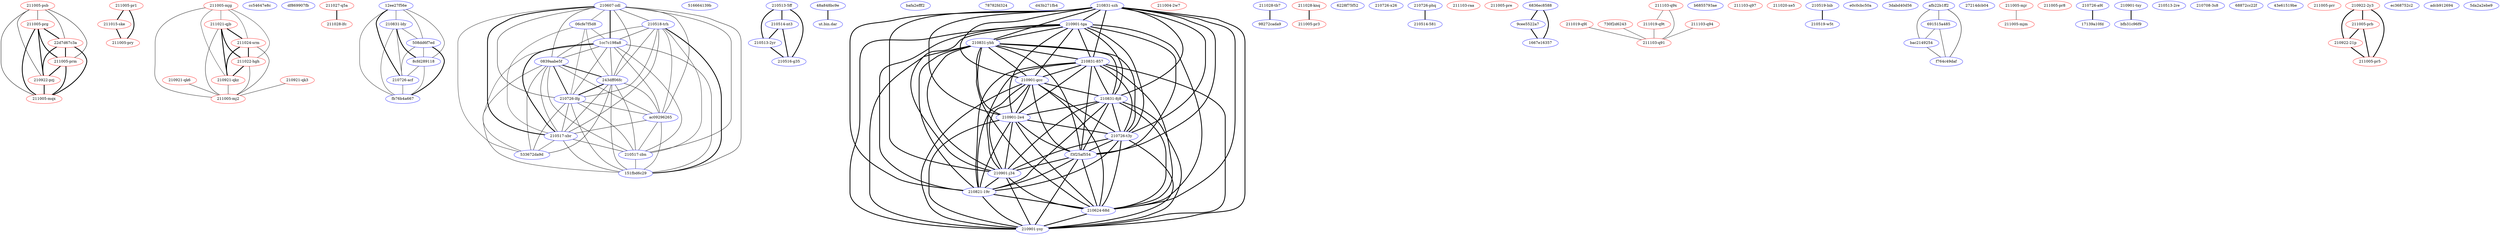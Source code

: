 strict graph  {
"../samples/211005-psbcmaaahj.blackmatter" [color=red, label="211005-psb"];
"../samples/211005-pr17naaagq.blackmatter" [color=red, label="211005-pr1"];
"../samples/211005-mjgf6shfa8.blackmatter" [color=red, label="211005-mjg"];
"../samples/cc54647e8c3fe7b701d78a6fa072c52641ac11d395a6d2ffaf05f38f53112556.darkside" [color=blue, label=cc54647e8c];
"../samples/df869907fb32560472915b86b12e07b89cfa58bcd63c47fec54c5032626c5c63.darkside" [color=blue, label=df869907fb];
"../samples/211005-prg4sahgb3.blackmatter" [color=red, label="211005-prg"];
"../samples/211027-q5a33aehd3.blackmatter" [color=red, label="211027-q5a"];
"../samples/12ee27f56ec8a2a3eb2fe69179be3f7a7193ce2b92963ad33356ed299f7ed975.darkside" [color=blue, label="12ee27f56e"];
"../samples/210607-zdl9wvek9a.darkside" [color=blue, label="210607-zdl"];
"../samples/516664139b0ddd044397a56482d7308d87c213c320a3151ccb9738e8f932654b.darkside" [color=blue, label="516664139b"];
"../samples/210513-5ff8nw8ss6.darkside" [color=blue, label="210513-5ff"];
"../samples/210921-qk6z1ahfc3.blackmatter" [color=red, label="210921-qk6"];
"../samples/48a848bc9e0f126b41e5ca196707412c7c40087404c0c8ed70e5cee4a418203a.darkside" [color=blue, label="48a848bc9e"];
"../samples/ut.bin.darkside" [color=blue, label="ut.bin.dar"];
"../samples/bafa2efff234303166d663f967037dae43701e7d63d914efc8c894b3e5be9408.darkside" [color=blue, label=bafa2efff2];
"../samples/78782fd324bc98a57274bd3fff8f756217c011484ebf6b614060115a699ee134.darkside" [color=blue, label="78782fd324"];
"../samples/06cfe7f5d88e82f7adda6d8333ca8b302debb22904c68a942188be5730e9b3c8.darkside" [color=blue, label="06cfe7f5d8"];
"../samples/210518-trhasvtxns.darkside" [color=blue, label="210518-trh"];
"../samples/d43b271fb4931263f8fa54b297e3cf60762a0fe5c50ed76999f276dcc3c283be.darkside" [color=blue, label=d43b271fb4];
"../samples/210831-szhcc5dtpa.darkside" [color=blue, label="210831-szh"];
"../samples/211004-2w7lfshah9.blackmatter" [color=red, label="211004-2w7"];
"../samples/22d7d67c3af10b1a37f277ebabe2d1eb4fd25afbd6437d4377400e148bcc08d6.blackmatter" [color=red, label="22d7d67c3a"];
"../samples/211028-tb73gsbhb3.darkside" [color=blue, label="211028-tb7"];
"../samples/211028-knq53afhbm.blackmatter" [color=red, label="211028-knq"];
"../samples/6228f75f52fd69488419c0e0eb3617b5b894a566a93e52b99a9addced7364cff.darkside" [color=blue, label="6228f75f52"];
"../samples/210726-x2671ct1b6.darkside" [color=blue, label="210726-x26"];
"../samples/211005-pr319aaagr.blackmatter" [color=red, label="211005-pr3"];
"../samples/1cc7c198a8a2c935fd6f07970479e544f5b35a8eb3173de0305ebdf76a0988cb.darkside" [color=blue, label="1cc7c198a8"];
"../samples/210726-phqecfmpxj.darkside" [color=blue, label="210726-phq"];
"../samples/211103-raaz9abbbk.blackmatter" [color=red, label="211103-raa"];
"../samples/210831-ldycz9hdzj.darkside" [color=blue, label="210831-ldy"];
"../samples/211005-prennahgb2.blackmatter" [color=red, label="211005-pre"];
"../samples/98272cada9caf84c31d70fdc3705e95ef73cb4a5c507e2cf3caee1893a7a6f63.exe.darkside" [color=blue, label="98272cada9"];
"../samples/6836ec8588b8049bcd57cd920b7a75f1e206e5e8bb316927784afadb634ea4d8.darkside" [color=blue, label="6836ec8588"];
"../samples/210901-tgacaq7ycn.darkside" [color=blue, label="210901-tga"];
"../samples/211019-q9lelagggj.blackmatter" [color=red, label="211019-q9l"];
"../samples/211021-qjbsgaada3.blackmatter" [color=red, label="211021-qjb"];
"../samples/211024-srmaaafdck.blackmatter" [color=red, label="211024-srm"];
"../samples/508dd6f7ed6c143cf5e1ed6a4051dd8ee7b5bf4b7f55e0704d21ba785f2d5add.darkside" [color=blue, label="508dd6f7ed"];
"../samples/730f2d6243055c786d737bae0665267b962c64f57132e9ab401d6e7625c3d0a4.blackmatter" [color=red, label="730f2d6243"];
"../samples/210831-ybhb8axvxx.darkside" [color=blue, label="210831-ybh"];
"../samples/9cee5522a7ca2bfca7cd3d9daba23e9a30deb6205f56c12045839075f7627297.darkside" [color=blue, label="9cee5522a7"];
"../samples/b6855793aebdd821a7f368585335cb132a043d30cb1f8dccceb5d2127ed4b9a4.darkside" [color=blue, label=b6855793ae];
"../samples/210831-857nezzqzn.darkside" [color=blue, label="210831-857"];
"../samples/211103-q97mtsbbbj.blackmatter" [color=red, label="211103-q97"];
"../samples/211020-xe5y3shec4.blackmatter" [color=red, label="211020-xe5"];
"../samples/210519-lnb6h4zqj2.darkside" [color=blue, label="210519-lnb"];
"../samples/e0c0cbc50a9ed4d01a176497c8dba913cbbba515ea701a67ef00dcb7c8a84368.darkside" [color=blue, label=e0c0cbc50a];
"../samples/210901-gccbmqaw72.darkside" [color=blue, label="210901-gcc"];
"../samples/211015-skexmabgfn.blackmatter" [color=red, label="211015-ske"];
"../samples/211005-prmdhaaagl.blackmatter" [color=red, label="211005-prm"];
"../samples/210831-8j8524n47j.darkside" [color=blue, label="210831-8j8"];
"../samples/3dabd40d564cf8a8163432abc38768b0a7d45f0fc1970d802dc33b9109feb6a6.darkside" [color=blue, label="3dabd40d56"];
"../samples/211022-hgh5rsbbh2.blackmatter" [color=red, label="211022-hgh"];
"../samples/0839aabe5fd63b16844a27b3c586c02a044d119010a1a40ee4035501c34eae0d.darkside" [color=blue, label="0839aabe5f"];
"../samples/afb22b1ff281c085b60052831ead0a0ed300fac0160f87851dacc67d4e158178.darkside" [color=blue, label=afb22b1ff2];
"../samples/210901-2e4bpfje66.darkside" [color=blue, label="210901-2e4"];
"../samples/8cfd28911878af048fb96b6cc0b9da770542576d5c2b20b193c3cfc4bde4d3bc.darkside" [color=blue, label="8cfd289118"];
"../samples/27214dcb04310040c38f8d6a65fe03c14b18d4171390da271855fdd02e06768f.darkside" [color=blue, label="27214dcb04"];
"../samples/210726-acfa79lw22.darkside" [color=blue, label="210726-acf"];
"../samples/211005-mjr8nshfa9.blackmatter" [color=red, label="211005-mjr"];
"../samples/1667e1635736f2b2ba9727457f995a67201ddcd818496c9296713ffa18e17a43.darkside" [color=blue, label="1667e16357"];
"../samples/210514-nt3wc21gfe.darkside" [color=blue, label="210514-nt3"];
"../samples/211005-pr879shgb7.blackmatter" [color=red, label="211005-pr8"];
"../samples/691515a485b0b3989fb71c6807e640eeec1a0e30d90500db6414035d942f70a5.darkside" [color=blue, label="691515a485"];
"../samples/210922-pzj84sfbgn.blackmatter" [color=red, label="210922-pzj"];
"../samples/210726-a9lhlvty7a.darkside" [color=blue, label="210726-a9l"];
"../samples/210901-txyngqh4rj.darkside" [color=blue, label="210901-txy"];
"../samples/210519-w5tel19nwx.darkside" [color=blue, label="210519-w5t"];
"../samples/243dff06fc80a049f4fb37292f8b8def0fce29768f345c88ee10699e22b0ae60.darkside" [color=blue, label="243dff06fc"];
"../samples/211103-q9xgvsbbaq.blackmatter" [color=red, label="211103-q9x"];
"../samples/210513-2rec2y3gyx.darkside" [color=blue, label="210513-2re"];
"../samples/210921-qkzwpahfb9.blackmatter" [color=red, label="210921-qkz"];
"../samples/210708-3s8f8amfk6.darkside" [color=blue, label="210708-3s8"];
"../samples/211005-pryrjaaagp.blackmatter" [color=red, label="211005-pry"];
"../samples/211019-q9te7sfhf7.blackmatter" [color=red, label="211019-q9t"];
"../samples/210726-lfgsvherz6.darkside" [color=blue, label="210726-lfg"];
"../samples/68872cc22fbdf0c2f69c32ac878ba9a7b7cf61fe5dd0e3da200131b8b23438e7.darkside" [color=blue, label="68872cc22f"];
"../samples/43e61519be440115eeaa3738a0e4aa4bb3c8ac5f9bdfce1a896db17a374eb8aa.darkside" [color=blue, label="43e61519be"];
"../samples/211005-prrcfsaagm.blackmatter" [color=red, label="211005-prr"];
"../samples/211005-mqxfzahfb4.blackmatter" [color=red, label="211005-mqx"];
"../samples/210726-t3yl859qw2.darkside" [color=blue, label="210726-t3y"];
"../samples/211028-lfcs5sbhh8.blackmatter" [color=red, label="211028-lfc"];
"../samples/211103-q94k6sbbar.blackmatter" [color=red, label="211103-q94"];
"../samples/f3f25af554bedfa4ee2824bb858280282bd87828d446048619dc49fe061741b4.exe.darkside" [color=blue, label=f3f25af554];
"../samples/210922-2y312seab9.blackmatter" [color=red, label="210922-2y3"];
"../samples/17139a10fd226d01738fe9323918614aa913b2a50e1a516e95cced93fa151c61.darkside" [color=blue, label="17139a10fd"];
"../samples/210901-j34bqp2txn.darkside" [color=blue, label="210901-j34"];
"../samples/210514-581cwydgja.darkside" [color=blue, label="210514-581"];
"../samples/ac092962654b46a670b030026d07f5b8161cecd2abd6eece52b7892965aa521b.darkside" [color=blue, label=ac09296265];
"../samples/210821-19r51mjyls.darkside" [color=blue, label="210821-19r"];
"../samples/ec368752c2cf3b23efbfa5705f9e582fc9d6766435a7b8eea8ef045082c6fbce.darkside" [color=blue, label=ec368752c2];
"../samples/211005-mjm9qahhep.blackmatter" [color=red, label="211005-mjm"];
"../samples/210513-2yrqalnwp2.darkside" [color=blue, label="210513-2yr"];
"../samples/210921-qk3ycahfc2.blackmatter" [color=red, label="210921-qk3"];
"../samples/210516-g35l2djmge.darkside" [color=blue, label="210516-g35"];
"../samples/210517-xbr7dr2k8a.darkside" [color=blue, label="210517-xbr"];
"../samples/adcb912694b1abcdf9c467b5d47abe7590b590777b88045d10992d34a27aa06e.darkside" [color=blue, label=adcb912694];
"../samples/211005-prbxrsaagk.blackmatter" [color=red, label="211005-prb"];
"../samples/bac2149254f5ce314bab830f574e16c9d67e81985329619841431034c31646e0.darkside" [color=blue, label=bac2149254];
"../samples/210922-21p7zaeac8.blackmatter" [color=red, label="210922-21p"];
"../samples/211005-mj2gcahheq.blackmatter" [color=red, label="211005-mj2"];
"../samples/5da2a2ebe9959e6ac21683a8950055309eb34544962c02ed564e0deaf83c9477.exe.darkside" [color=blue, label="5da2a2ebe9"];
"../samples/210517-zbnx1z48ba.darkside" [color=blue, label="210517-zbn"];
"../samples/151fbd6c299e734f7853497bd083abfa29f8c186a9db31dbe330ace2d35660d5.darkside" [color=blue, label="151fbd6c29"];
"../samples/533672da9d276012ebab3ce9f4cd09a7f537f65c6e4b63d43f0c1697e2f5e48d.darkside" [color=blue, label="533672da9d"];
"../samples/f764c49daffdacafa94aaece1d5094e0fac794639758e673440329b02c0fda39.darkside" [color=blue, label=f764c49daf];
"../samples/210624-68dhb7nqwx.darkside" [color=blue, label="210624-68d"];
"../samples/211103-q91vaadhg7.blackmatter" [color=red, label="211103-q91"];
"../samples/bfb31c96f9e6285f5bb60433f2e45898b8a7183a2591157dc1d766be16c29893.darkside" [color=blue, label=bfb31c96f9];
"../samples/211005-pr56lshgb6.blackmatter" [color=red, label="211005-pr5"];
"../samples/fb76b4a667c6d790c39fcc93a3aac8cd2a224f0eb9ece4ecfd7825f606c2a8b6.darkside" [color=blue, label=fb76b4a667];
"../samples/210901-ysyyzl51h2.darkside" [color=blue, label="210901-ysy"];
"../samples/211005-psbcmaaahj.blackmatter" -- "../samples/211005-prg4sahgb3.blackmatter"  [penwidth="1.3089430894308942"];
"../samples/211005-psbcmaaahj.blackmatter" -- "../samples/22d7d67c3af10b1a37f277ebabe2d1eb4fd25afbd6437d4377400e148bcc08d6.blackmatter"  [penwidth="1.3224755700325732"];
"../samples/211005-psbcmaaahj.blackmatter" -- "../samples/211005-prmdhaaagl.blackmatter"  [penwidth="1.3224755700325732"];
"../samples/211005-psbcmaaahj.blackmatter" -- "../samples/210922-pzj84sfbgn.blackmatter"  [penwidth="1.3224755700325732"];
"../samples/211005-psbcmaaahj.blackmatter" -- "../samples/211005-mqxfzahfb4.blackmatter"  [penwidth="1.3224755700325732"];
"../samples/211005-pr17naaagq.blackmatter" -- "../samples/211015-skexmabgfn.blackmatter"  [penwidth="2.9999999999999996"];
"../samples/211005-pr17naaagq.blackmatter" -- "../samples/211005-pryrjaaagp.blackmatter"  [penwidth="2.9999999999999996"];
"../samples/211005-mjgf6shfa8.blackmatter" -- "../samples/211021-qjbsgaada3.blackmatter"  [penwidth="1.0025608194622273"];
"../samples/211005-mjgf6shfa8.blackmatter" -- "../samples/211024-srmaaafdck.blackmatter"  [penwidth="1.0025608194622273"];
"../samples/211005-mjgf6shfa8.blackmatter" -- "../samples/211022-hgh5rsbbh2.blackmatter"  [penwidth="1.0025608194622273"];
"../samples/211005-mjgf6shfa8.blackmatter" -- "../samples/210921-qkzwpahfb9.blackmatter"  [penwidth="1.0025608194622273"];
"../samples/211005-mjgf6shfa8.blackmatter" -- "../samples/211005-mj2gcahheq.blackmatter"  [penwidth="1.148631029986962"];
"../samples/211005-prg4sahgb3.blackmatter" -- "../samples/22d7d67c3af10b1a37f277ebabe2d1eb4fd25afbd6437d4377400e148bcc08d6.blackmatter"  [penwidth="2.9837133550488595"];
"../samples/211005-prg4sahgb3.blackmatter" -- "../samples/211005-prmdhaaagl.blackmatter"  [penwidth="2.9837133550488595"];
"../samples/211005-prg4sahgb3.blackmatter" -- "../samples/210922-pzj84sfbgn.blackmatter"  [penwidth="2.9837133550488595"];
"../samples/211005-prg4sahgb3.blackmatter" -- "../samples/211005-mqxfzahfb4.blackmatter"  [penwidth="2.9837133550488595"];
"../samples/211027-q5a33aehd3.blackmatter" -- "../samples/211028-lfcs5sbhh8.blackmatter"  [penwidth="2.9999999999999996"];
"../samples/12ee27f56ec8a2a3eb2fe69179be3f7a7193ce2b92963ad33356ed299f7ed975.darkside" -- "../samples/210831-ldycz9hdzj.darkside"  [penwidth="1.1058495821727012"];
"../samples/12ee27f56ec8a2a3eb2fe69179be3f7a7193ce2b92963ad33356ed299f7ed975.darkside" -- "../samples/508dd6f7ed6c143cf5e1ed6a4051dd8ee7b5bf4b7f55e0704d21ba785f2d5add.darkside"  [penwidth="1.1058495821727012"];
"../samples/12ee27f56ec8a2a3eb2fe69179be3f7a7193ce2b92963ad33356ed299f7ed975.darkside" -- "../samples/8cfd28911878af048fb96b6cc0b9da770542576d5c2b20b193c3cfc4bde4d3bc.darkside"  [penwidth="1.1058495821727012"];
"../samples/12ee27f56ec8a2a3eb2fe69179be3f7a7193ce2b92963ad33356ed299f7ed975.darkside" -- "../samples/210726-acfa79lw22.darkside"  [penwidth="2.9999999999999996"];
"../samples/12ee27f56ec8a2a3eb2fe69179be3f7a7193ce2b92963ad33356ed299f7ed975.darkside" -- "../samples/fb76b4a667c6d790c39fcc93a3aac8cd2a224f0eb9ece4ecfd7825f606c2a8b6.darkside"  [penwidth="1.1058495821727012"];
"../samples/210607-zdl9wvek9a.darkside" -- "../samples/06cfe7f5d88e82f7adda6d8333ca8b302debb22904c68a942188be5730e9b3c8.darkside"  [penwidth="1.0165289256198342"];
"../samples/210607-zdl9wvek9a.darkside" -- "../samples/210518-trhasvtxns.darkside"  [penwidth="1.248587570621468"];
"../samples/210607-zdl9wvek9a.darkside" -- "../samples/1cc7c198a8a2c935fd6f07970479e544f5b35a8eb3173de0305ebdf76a0988cb.darkside"  [penwidth="2.9999999999999996"];
"../samples/210607-zdl9wvek9a.darkside" -- "../samples/0839aabe5fd63b16844a27b3c586c02a044d119010a1a40ee4035501c34eae0d.darkside"  [penwidth="1.2436260623229458"];
"../samples/210607-zdl9wvek9a.darkside" -- "../samples/243dff06fc80a049f4fb37292f8b8def0fce29768f345c88ee10699e22b0ae60.darkside"  [penwidth="1.2905982905982907"];
"../samples/210607-zdl9wvek9a.darkside" -- "../samples/210726-lfgsvherz6.darkside"  [penwidth="1.2905982905982907"];
"../samples/210607-zdl9wvek9a.darkside" -- "../samples/ac092962654b46a670b030026d07f5b8161cecd2abd6eece52b7892965aa521b.darkside"  [penwidth="1.2203389830508473"];
"../samples/210607-zdl9wvek9a.darkside" -- "../samples/210517-xbr7dr2k8a.darkside"  [penwidth="2.9999999999999996"];
"../samples/210607-zdl9wvek9a.darkside" -- "../samples/210517-zbnx1z48ba.darkside"  [penwidth="1.197183098591549"];
"../samples/210607-zdl9wvek9a.darkside" -- "../samples/151fbd6c299e734f7853497bd083abfa29f8c186a9db31dbe330ace2d35660d5.darkside"  [penwidth="1.248587570621468"];
"../samples/210607-zdl9wvek9a.darkside" -- "../samples/533672da9d276012ebab3ce9f4cd09a7f537f65c6e4b63d43f0c1697e2f5e48d.darkside"  [penwidth="1.0609418282548468"];
"../samples/210513-5ff8nw8ss6.darkside" -- "../samples/210514-nt3wc21gfe.darkside"  [penwidth="2.9999999999999996"];
"../samples/210513-5ff8nw8ss6.darkside" -- "../samples/210513-2yrqalnwp2.darkside"  [penwidth="2.9999999999999996"];
"../samples/210513-5ff8nw8ss6.darkside" -- "../samples/210516-g35l2djmge.darkside"  [penwidth="2.9999999999999996"];
"../samples/210921-qk6z1ahfc3.blackmatter" -- "../samples/211005-mj2gcahheq.blackmatter"  [penwidth="1.12743823146944"];
"../samples/48a848bc9e0f126b41e5ca196707412c7c40087404c0c8ed70e5cee4a418203a.darkside" -- "../samples/ut.bin.darkside"  [penwidth="2.9999999999999996"];
"../samples/06cfe7f5d88e82f7adda6d8333ca8b302debb22904c68a942188be5730e9b3c8.darkside" -- "../samples/1cc7c198a8a2c935fd6f07970479e544f5b35a8eb3173de0305ebdf76a0988cb.darkside"  [penwidth="1.0165289256198342"];
"../samples/06cfe7f5d88e82f7adda6d8333ca8b302debb22904c68a942188be5730e9b3c8.darkside" -- "../samples/243dff06fc80a049f4fb37292f8b8def0fce29768f345c88ee10699e22b0ae60.darkside"  [penwidth="1.0165289256198342"];
"../samples/06cfe7f5d88e82f7adda6d8333ca8b302debb22904c68a942188be5730e9b3c8.darkside" -- "../samples/210726-lfgsvherz6.darkside"  [penwidth="1.0165289256198342"];
"../samples/06cfe7f5d88e82f7adda6d8333ca8b302debb22904c68a942188be5730e9b3c8.darkside" -- "../samples/210517-xbr7dr2k8a.darkside"  [penwidth="1.0165289256198342"];
"../samples/210518-trhasvtxns.darkside" -- "../samples/1cc7c198a8a2c935fd6f07970479e544f5b35a8eb3173de0305ebdf76a0988cb.darkside"  [penwidth="1.248587570621468"];
"../samples/210518-trhasvtxns.darkside" -- "../samples/0839aabe5fd63b16844a27b3c586c02a044d119010a1a40ee4035501c34eae0d.darkside"  [penwidth="1.1512605042016801"];
"../samples/210518-trhasvtxns.darkside" -- "../samples/243dff06fc80a049f4fb37292f8b8def0fce29768f345c88ee10699e22b0ae60.darkside"  [penwidth="1.197183098591549"];
"../samples/210518-trhasvtxns.darkside" -- "../samples/210726-lfgsvherz6.darkside"  [penwidth="1.197183098591549"];
"../samples/210518-trhasvtxns.darkside" -- "../samples/ac092962654b46a670b030026d07f5b8161cecd2abd6eece52b7892965aa521b.darkside"  [penwidth="1.1284916201117314"];
"../samples/210518-trhasvtxns.darkside" -- "../samples/210517-xbr7dr2k8a.darkside"  [penwidth="1.248587570621468"];
"../samples/210518-trhasvtxns.darkside" -- "../samples/210517-zbnx1z48ba.darkside"  [penwidth="1.1058495821727012"];
"../samples/210518-trhasvtxns.darkside" -- "../samples/151fbd6c299e734f7853497bd083abfa29f8c186a9db31dbe330ace2d35660d5.darkside"  [penwidth="2.9999999999999996"];
"../samples/210831-szhcc5dtpa.darkside" -- "../samples/210901-tgacaq7ycn.darkside"  [penwidth="2.9999999999999996"];
"../samples/210831-szhcc5dtpa.darkside" -- "../samples/210831-ybhb8axvxx.darkside"  [penwidth="2.9999999999999996"];
"../samples/210831-szhcc5dtpa.darkside" -- "../samples/210831-857nezzqzn.darkside"  [penwidth="2.9999999999999996"];
"../samples/210831-szhcc5dtpa.darkside" -- "../samples/210901-gccbmqaw72.darkside"  [penwidth="2.9999999999999996"];
"../samples/210831-szhcc5dtpa.darkside" -- "../samples/210831-8j8524n47j.darkside"  [penwidth="2.9999999999999996"];
"../samples/210831-szhcc5dtpa.darkside" -- "../samples/210901-2e4bpfje66.darkside"  [penwidth="2.9999999999999996"];
"../samples/210831-szhcc5dtpa.darkside" -- "../samples/210726-t3yl859qw2.darkside"  [penwidth="2.9999999999999996"];
"../samples/210831-szhcc5dtpa.darkside" -- "../samples/f3f25af554bedfa4ee2824bb858280282bd87828d446048619dc49fe061741b4.exe.darkside"  [penwidth="2.9999999999999996"];
"../samples/210831-szhcc5dtpa.darkside" -- "../samples/210901-j34bqp2txn.darkside"  [penwidth="2.9999999999999996"];
"../samples/210831-szhcc5dtpa.darkside" -- "../samples/210821-19r51mjyls.darkside"  [penwidth="2.9999999999999996"];
"../samples/210831-szhcc5dtpa.darkside" -- "../samples/210624-68dhb7nqwx.darkside"  [penwidth="2.9999999999999996"];
"../samples/210831-szhcc5dtpa.darkside" -- "../samples/210901-ysyyzl51h2.darkside"  [penwidth="2.9999999999999996"];
"../samples/22d7d67c3af10b1a37f277ebabe2d1eb4fd25afbd6437d4377400e148bcc08d6.blackmatter" -- "../samples/211005-prmdhaaagl.blackmatter"  [penwidth="2.9999999999999996"];
"../samples/22d7d67c3af10b1a37f277ebabe2d1eb4fd25afbd6437d4377400e148bcc08d6.blackmatter" -- "../samples/210922-pzj84sfbgn.blackmatter"  [penwidth="2.9999999999999996"];
"../samples/22d7d67c3af10b1a37f277ebabe2d1eb4fd25afbd6437d4377400e148bcc08d6.blackmatter" -- "../samples/211005-mqxfzahfb4.blackmatter"  [penwidth="2.9999999999999996"];
"../samples/211028-tb73gsbhb3.darkside" -- "../samples/98272cada9caf84c31d70fdc3705e95ef73cb4a5c507e2cf3caee1893a7a6f63.exe.darkside"  [penwidth="2.9999999999999996"];
"../samples/211028-knq53afhbm.blackmatter" -- "../samples/211005-pr319aaagr.blackmatter"  [penwidth="2.9999999999999996"];
"../samples/1cc7c198a8a2c935fd6f07970479e544f5b35a8eb3173de0305ebdf76a0988cb.darkside" -- "../samples/0839aabe5fd63b16844a27b3c586c02a044d119010a1a40ee4035501c34eae0d.darkside"  [penwidth="1.2436260623229458"];
"../samples/1cc7c198a8a2c935fd6f07970479e544f5b35a8eb3173de0305ebdf76a0988cb.darkside" -- "../samples/243dff06fc80a049f4fb37292f8b8def0fce29768f345c88ee10699e22b0ae60.darkside"  [penwidth="1.2905982905982907"];
"../samples/1cc7c198a8a2c935fd6f07970479e544f5b35a8eb3173de0305ebdf76a0988cb.darkside" -- "../samples/210726-lfgsvherz6.darkside"  [penwidth="1.2905982905982907"];
"../samples/1cc7c198a8a2c935fd6f07970479e544f5b35a8eb3173de0305ebdf76a0988cb.darkside" -- "../samples/ac092962654b46a670b030026d07f5b8161cecd2abd6eece52b7892965aa521b.darkside"  [penwidth="1.2203389830508473"];
"../samples/1cc7c198a8a2c935fd6f07970479e544f5b35a8eb3173de0305ebdf76a0988cb.darkside" -- "../samples/210517-xbr7dr2k8a.darkside"  [penwidth="2.9999999999999996"];
"../samples/1cc7c198a8a2c935fd6f07970479e544f5b35a8eb3173de0305ebdf76a0988cb.darkside" -- "../samples/210517-zbnx1z48ba.darkside"  [penwidth="1.197183098591549"];
"../samples/1cc7c198a8a2c935fd6f07970479e544f5b35a8eb3173de0305ebdf76a0988cb.darkside" -- "../samples/151fbd6c299e734f7853497bd083abfa29f8c186a9db31dbe330ace2d35660d5.darkside"  [penwidth="1.248587570621468"];
"../samples/1cc7c198a8a2c935fd6f07970479e544f5b35a8eb3173de0305ebdf76a0988cb.darkside" -- "../samples/533672da9d276012ebab3ce9f4cd09a7f537f65c6e4b63d43f0c1697e2f5e48d.darkside"  [penwidth="1.0609418282548468"];
"../samples/210726-phqecfmpxj.darkside" -- "../samples/210514-581cwydgja.darkside"  [penwidth="2.9999999999999996"];
"../samples/210831-ldycz9hdzj.darkside" -- "../samples/508dd6f7ed6c143cf5e1ed6a4051dd8ee7b5bf4b7f55e0704d21ba785f2d5add.darkside"  [penwidth="1.0609418282548468"];
"../samples/210831-ldycz9hdzj.darkside" -- "../samples/8cfd28911878af048fb96b6cc0b9da770542576d5c2b20b193c3cfc4bde4d3bc.darkside"  [penwidth="2.9999999999999996"];
"../samples/210831-ldycz9hdzj.darkside" -- "../samples/210726-acfa79lw22.darkside"  [penwidth="1.1058495821727012"];
"../samples/210831-ldycz9hdzj.darkside" -- "../samples/fb76b4a667c6d790c39fcc93a3aac8cd2a224f0eb9ece4ecfd7825f606c2a8b6.darkside"  [penwidth="1.0609418282548468"];
"../samples/6836ec8588b8049bcd57cd920b7a75f1e206e5e8bb316927784afadb634ea4d8.darkside" -- "../samples/9cee5522a7ca2bfca7cd3d9daba23e9a30deb6205f56c12045839075f7627297.darkside"  [penwidth="2.9999999999999996"];
"../samples/6836ec8588b8049bcd57cd920b7a75f1e206e5e8bb316927784afadb634ea4d8.darkside" -- "../samples/1667e1635736f2b2ba9727457f995a67201ddcd818496c9296713ffa18e17a43.darkside"  [penwidth="2.9999999999999996"];
"../samples/210901-tgacaq7ycn.darkside" -- "../samples/210831-ybhb8axvxx.darkside"  [penwidth="2.9999999999999996"];
"../samples/210901-tgacaq7ycn.darkside" -- "../samples/210831-857nezzqzn.darkside"  [penwidth="2.9999999999999996"];
"../samples/210901-tgacaq7ycn.darkside" -- "../samples/210901-gccbmqaw72.darkside"  [penwidth="2.9999999999999996"];
"../samples/210901-tgacaq7ycn.darkside" -- "../samples/210831-8j8524n47j.darkside"  [penwidth="2.9999999999999996"];
"../samples/210901-tgacaq7ycn.darkside" -- "../samples/210901-2e4bpfje66.darkside"  [penwidth="2.9999999999999996"];
"../samples/210901-tgacaq7ycn.darkside" -- "../samples/210726-t3yl859qw2.darkside"  [penwidth="2.9999999999999996"];
"../samples/210901-tgacaq7ycn.darkside" -- "../samples/f3f25af554bedfa4ee2824bb858280282bd87828d446048619dc49fe061741b4.exe.darkside"  [penwidth="2.9999999999999996"];
"../samples/210901-tgacaq7ycn.darkside" -- "../samples/210901-j34bqp2txn.darkside"  [penwidth="2.9999999999999996"];
"../samples/210901-tgacaq7ycn.darkside" -- "../samples/210821-19r51mjyls.darkside"  [penwidth="2.9999999999999996"];
"../samples/210901-tgacaq7ycn.darkside" -- "../samples/210624-68dhb7nqwx.darkside"  [penwidth="2.9999999999999996"];
"../samples/210901-tgacaq7ycn.darkside" -- "../samples/210901-ysyyzl51h2.darkside"  [penwidth="2.9999999999999996"];
"../samples/211019-q9lelagggj.blackmatter" -- "../samples/211103-q91vaadhg7.blackmatter"  [penwidth="1.0821917808219175"];
"../samples/211021-qjbsgaada3.blackmatter" -- "../samples/211024-srmaaafdck.blackmatter"  [penwidth="2.9999999999999996"];
"../samples/211021-qjbsgaada3.blackmatter" -- "../samples/211022-hgh5rsbbh2.blackmatter"  [penwidth="2.9999999999999996"];
"../samples/211021-qjbsgaada3.blackmatter" -- "../samples/210921-qkzwpahfb9.blackmatter"  [penwidth="2.9999999999999996"];
"../samples/211021-qjbsgaada3.blackmatter" -- "../samples/211005-mj2gcahheq.blackmatter"  [penwidth="1.2128777923784486"];
"../samples/211024-srmaaafdck.blackmatter" -- "../samples/211022-hgh5rsbbh2.blackmatter"  [penwidth="2.9999999999999996"];
"../samples/211024-srmaaafdck.blackmatter" -- "../samples/210921-qkzwpahfb9.blackmatter"  [penwidth="2.9999999999999996"];
"../samples/211024-srmaaafdck.blackmatter" -- "../samples/211005-mj2gcahheq.blackmatter"  [penwidth="1.2128777923784486"];
"../samples/508dd6f7ed6c143cf5e1ed6a4051dd8ee7b5bf4b7f55e0704d21ba785f2d5add.darkside" -- "../samples/8cfd28911878af048fb96b6cc0b9da770542576d5c2b20b193c3cfc4bde4d3bc.darkside"  [penwidth="1.0609418282548468"];
"../samples/508dd6f7ed6c143cf5e1ed6a4051dd8ee7b5bf4b7f55e0704d21ba785f2d5add.darkside" -- "../samples/210726-acfa79lw22.darkside"  [penwidth="1.1058495821727012"];
"../samples/508dd6f7ed6c143cf5e1ed6a4051dd8ee7b5bf4b7f55e0704d21ba785f2d5add.darkside" -- "../samples/fb76b4a667c6d790c39fcc93a3aac8cd2a224f0eb9ece4ecfd7825f606c2a8b6.darkside"  [penwidth="2.9999999999999996"];
"../samples/730f2d6243055c786d737bae0665267b962c64f57132e9ab401d6e7625c3d0a4.blackmatter" -- "../samples/211103-q91vaadhg7.blackmatter"  [penwidth="1.0321782178217822"];
"../samples/210831-ybhb8axvxx.darkside" -- "../samples/210831-857nezzqzn.darkside"  [penwidth="2.9999999999999996"];
"../samples/210831-ybhb8axvxx.darkside" -- "../samples/210901-gccbmqaw72.darkside"  [penwidth="2.9999999999999996"];
"../samples/210831-ybhb8axvxx.darkside" -- "../samples/210831-8j8524n47j.darkside"  [penwidth="2.9999999999999996"];
"../samples/210831-ybhb8axvxx.darkside" -- "../samples/210901-2e4bpfje66.darkside"  [penwidth="2.9999999999999996"];
"../samples/210831-ybhb8axvxx.darkside" -- "../samples/210726-t3yl859qw2.darkside"  [penwidth="2.9999999999999996"];
"../samples/210831-ybhb8axvxx.darkside" -- "../samples/f3f25af554bedfa4ee2824bb858280282bd87828d446048619dc49fe061741b4.exe.darkside"  [penwidth="2.9999999999999996"];
"../samples/210831-ybhb8axvxx.darkside" -- "../samples/210901-j34bqp2txn.darkside"  [penwidth="2.9999999999999996"];
"../samples/210831-ybhb8axvxx.darkside" -- "../samples/210821-19r51mjyls.darkside"  [penwidth="2.9999999999999996"];
"../samples/210831-ybhb8axvxx.darkside" -- "../samples/210624-68dhb7nqwx.darkside"  [penwidth="2.9999999999999996"];
"../samples/210831-ybhb8axvxx.darkside" -- "../samples/210901-ysyyzl51h2.darkside"  [penwidth="2.9999999999999996"];
"../samples/9cee5522a7ca2bfca7cd3d9daba23e9a30deb6205f56c12045839075f7627297.darkside" -- "../samples/1667e1635736f2b2ba9727457f995a67201ddcd818496c9296713ffa18e17a43.darkside"  [penwidth="2.9999999999999996"];
"../samples/210831-857nezzqzn.darkside" -- "../samples/210901-gccbmqaw72.darkside"  [penwidth="2.9999999999999996"];
"../samples/210831-857nezzqzn.darkside" -- "../samples/210831-8j8524n47j.darkside"  [penwidth="2.9999999999999996"];
"../samples/210831-857nezzqzn.darkside" -- "../samples/210901-2e4bpfje66.darkside"  [penwidth="2.9999999999999996"];
"../samples/210831-857nezzqzn.darkside" -- "../samples/210726-t3yl859qw2.darkside"  [penwidth="2.9999999999999996"];
"../samples/210831-857nezzqzn.darkside" -- "../samples/f3f25af554bedfa4ee2824bb858280282bd87828d446048619dc49fe061741b4.exe.darkside"  [penwidth="2.9999999999999996"];
"../samples/210831-857nezzqzn.darkside" -- "../samples/210901-j34bqp2txn.darkside"  [penwidth="2.9999999999999996"];
"../samples/210831-857nezzqzn.darkside" -- "../samples/210821-19r51mjyls.darkside"  [penwidth="2.9999999999999996"];
"../samples/210831-857nezzqzn.darkside" -- "../samples/210624-68dhb7nqwx.darkside"  [penwidth="2.9999999999999996"];
"../samples/210831-857nezzqzn.darkside" -- "../samples/210901-ysyyzl51h2.darkside"  [penwidth="2.9999999999999996"];
"../samples/210519-lnb6h4zqj2.darkside" -- "../samples/210519-w5tel19nwx.darkside"  [penwidth="2.9999999999999996"];
"../samples/210901-gccbmqaw72.darkside" -- "../samples/210831-8j8524n47j.darkside"  [penwidth="2.9999999999999996"];
"../samples/210901-gccbmqaw72.darkside" -- "../samples/210901-2e4bpfje66.darkside"  [penwidth="2.9999999999999996"];
"../samples/210901-gccbmqaw72.darkside" -- "../samples/210726-t3yl859qw2.darkside"  [penwidth="2.9999999999999996"];
"../samples/210901-gccbmqaw72.darkside" -- "../samples/f3f25af554bedfa4ee2824bb858280282bd87828d446048619dc49fe061741b4.exe.darkside"  [penwidth="2.9999999999999996"];
"../samples/210901-gccbmqaw72.darkside" -- "../samples/210901-j34bqp2txn.darkside"  [penwidth="2.9999999999999996"];
"../samples/210901-gccbmqaw72.darkside" -- "../samples/210821-19r51mjyls.darkside"  [penwidth="2.9999999999999996"];
"../samples/210901-gccbmqaw72.darkside" -- "../samples/210624-68dhb7nqwx.darkside"  [penwidth="2.9999999999999996"];
"../samples/210901-gccbmqaw72.darkside" -- "../samples/210901-ysyyzl51h2.darkside"  [penwidth="2.9999999999999996"];
"../samples/211015-skexmabgfn.blackmatter" -- "../samples/211005-pryrjaaagp.blackmatter"  [penwidth="2.9999999999999996"];
"../samples/211005-prmdhaaagl.blackmatter" -- "../samples/210922-pzj84sfbgn.blackmatter"  [penwidth="2.9999999999999996"];
"../samples/211005-prmdhaaagl.blackmatter" -- "../samples/211005-mqxfzahfb4.blackmatter"  [penwidth="2.9999999999999996"];
"../samples/210831-8j8524n47j.darkside" -- "../samples/210901-2e4bpfje66.darkside"  [penwidth="2.9999999999999996"];
"../samples/210831-8j8524n47j.darkside" -- "../samples/210726-t3yl859qw2.darkside"  [penwidth="2.9999999999999996"];
"../samples/210831-8j8524n47j.darkside" -- "../samples/f3f25af554bedfa4ee2824bb858280282bd87828d446048619dc49fe061741b4.exe.darkside"  [penwidth="2.9999999999999996"];
"../samples/210831-8j8524n47j.darkside" -- "../samples/210901-j34bqp2txn.darkside"  [penwidth="2.9999999999999996"];
"../samples/210831-8j8524n47j.darkside" -- "../samples/210821-19r51mjyls.darkside"  [penwidth="2.9999999999999996"];
"../samples/210831-8j8524n47j.darkside" -- "../samples/210624-68dhb7nqwx.darkside"  [penwidth="2.9999999999999996"];
"../samples/210831-8j8524n47j.darkside" -- "../samples/210901-ysyyzl51h2.darkside"  [penwidth="2.9999999999999996"];
"../samples/211022-hgh5rsbbh2.blackmatter" -- "../samples/210921-qkzwpahfb9.blackmatter"  [penwidth="2.9999999999999996"];
"../samples/211022-hgh5rsbbh2.blackmatter" -- "../samples/211005-mj2gcahheq.blackmatter"  [penwidth="1.2128777923784486"];
"../samples/0839aabe5fd63b16844a27b3c586c02a044d119010a1a40ee4035501c34eae0d.darkside" -- "../samples/243dff06fc80a049f4fb37292f8b8def0fce29768f345c88ee10699e22b0ae60.darkside"  [penwidth="2.574468085106383"];
"../samples/0839aabe5fd63b16844a27b3c586c02a044d119010a1a40ee4035501c34eae0d.darkside" -- "../samples/210726-lfgsvherz6.darkside"  [penwidth="2.574468085106383"];
"../samples/0839aabe5fd63b16844a27b3c586c02a044d119010a1a40ee4035501c34eae0d.darkside" -- "../samples/ac092962654b46a670b030026d07f5b8161cecd2abd6eece52b7892965aa521b.darkside"  [penwidth="1.1741573033707866"];
"../samples/0839aabe5fd63b16844a27b3c586c02a044d119010a1a40ee4035501c34eae0d.darkside" -- "../samples/210517-xbr7dr2k8a.darkside"  [penwidth="1.2436260623229458"];
"../samples/0839aabe5fd63b16844a27b3c586c02a044d119010a1a40ee4035501c34eae0d.darkside" -- "../samples/210517-zbnx1z48ba.darkside"  [penwidth="1.1512605042016801"];
"../samples/0839aabe5fd63b16844a27b3c586c02a044d119010a1a40ee4035501c34eae0d.darkside" -- "../samples/151fbd6c299e734f7853497bd083abfa29f8c186a9db31dbe330ace2d35660d5.darkside"  [penwidth="1.1512605042016801"];
"../samples/0839aabe5fd63b16844a27b3c586c02a044d119010a1a40ee4035501c34eae0d.darkside" -- "../samples/533672da9d276012ebab3ce9f4cd09a7f537f65c6e4b63d43f0c1697e2f5e48d.darkside"  [penwidth="1.2172701949860723"];
"../samples/afb22b1ff281c085b60052831ead0a0ed300fac0160f87851dacc67d4e158178.darkside" -- "../samples/691515a485b0b3989fb71c6807e640eeec1a0e30d90500db6414035d942f70a5.darkside"  [penwidth="1.260869565217391"];
"../samples/afb22b1ff281c085b60052831ead0a0ed300fac0160f87851dacc67d4e158178.darkside" -- "../samples/bac2149254f5ce314bab830f574e16c9d67e81985329619841431034c31646e0.darkside"  [penwidth="1.3090379008746347"];
"../samples/afb22b1ff281c085b60052831ead0a0ed300fac0160f87851dacc67d4e158178.darkside" -- "../samples/f764c49daffdacafa94aaece1d5094e0fac794639758e673440329b02c0fda39.darkside"  [penwidth="1.4070796460176984"];
"../samples/210901-2e4bpfje66.darkside" -- "../samples/210726-t3yl859qw2.darkside"  [penwidth="2.9999999999999996"];
"../samples/210901-2e4bpfje66.darkside" -- "../samples/f3f25af554bedfa4ee2824bb858280282bd87828d446048619dc49fe061741b4.exe.darkside"  [penwidth="2.9999999999999996"];
"../samples/210901-2e4bpfje66.darkside" -- "../samples/210901-j34bqp2txn.darkside"  [penwidth="2.9999999999999996"];
"../samples/210901-2e4bpfje66.darkside" -- "../samples/210821-19r51mjyls.darkside"  [penwidth="2.9999999999999996"];
"../samples/210901-2e4bpfje66.darkside" -- "../samples/210624-68dhb7nqwx.darkside"  [penwidth="2.9999999999999996"];
"../samples/210901-2e4bpfje66.darkside" -- "../samples/210901-ysyyzl51h2.darkside"  [penwidth="2.9999999999999996"];
"../samples/8cfd28911878af048fb96b6cc0b9da770542576d5c2b20b193c3cfc4bde4d3bc.darkside" -- "../samples/210726-acfa79lw22.darkside"  [penwidth="1.1058495821727012"];
"../samples/8cfd28911878af048fb96b6cc0b9da770542576d5c2b20b193c3cfc4bde4d3bc.darkside" -- "../samples/fb76b4a667c6d790c39fcc93a3aac8cd2a224f0eb9ece4ecfd7825f606c2a8b6.darkside"  [penwidth="1.0609418282548468"];
"../samples/210726-acfa79lw22.darkside" -- "../samples/fb76b4a667c6d790c39fcc93a3aac8cd2a224f0eb9ece4ecfd7825f606c2a8b6.darkside"  [penwidth="1.1058495821727012"];
"../samples/211005-mjr8nshfa9.blackmatter" -- "../samples/211005-mjm9qahhep.blackmatter"  [penwidth="1.1241379310344826"];
"../samples/210514-nt3wc21gfe.darkside" -- "../samples/210513-2yrqalnwp2.darkside"  [penwidth="2.9999999999999996"];
"../samples/210514-nt3wc21gfe.darkside" -- "../samples/210516-g35l2djmge.darkside"  [penwidth="2.9999999999999996"];
"../samples/691515a485b0b3989fb71c6807e640eeec1a0e30d90500db6414035d942f70a5.darkside" -- "../samples/bac2149254f5ce314bab830f574e16c9d67e81985329619841431034c31646e0.darkside"  [penwidth="1.1196581196581192"];
"../samples/691515a485b0b3989fb71c6807e640eeec1a0e30d90500db6414035d942f70a5.darkside" -- "../samples/f764c49daffdacafa94aaece1d5094e0fac794639758e673440329b02c0fda39.darkside"  [penwidth="1.2132564841498552"];
"../samples/210922-pzj84sfbgn.blackmatter" -- "../samples/211005-mqxfzahfb4.blackmatter"  [penwidth="2.9999999999999996"];
"../samples/210726-a9lhlvty7a.darkside" -- "../samples/17139a10fd226d01738fe9323918614aa913b2a50e1a516e95cced93fa151c61.darkside"  [penwidth="2.9999999999999996"];
"../samples/210901-txyngqh4rj.darkside" -- "../samples/bfb31c96f9e6285f5bb60433f2e45898b8a7183a2591157dc1d766be16c29893.darkside"  [penwidth="2.9999999999999996"];
"../samples/243dff06fc80a049f4fb37292f8b8def0fce29768f345c88ee10699e22b0ae60.darkside" -- "../samples/210726-lfgsvherz6.darkside"  [penwidth="2.9999999999999996"];
"../samples/243dff06fc80a049f4fb37292f8b8def0fce29768f345c88ee10699e22b0ae60.darkside" -- "../samples/ac092962654b46a670b030026d07f5b8161cecd2abd6eece52b7892965aa521b.darkside"  [penwidth="1.2203389830508473"];
"../samples/243dff06fc80a049f4fb37292f8b8def0fce29768f345c88ee10699e22b0ae60.darkside" -- "../samples/210517-xbr7dr2k8a.darkside"  [penwidth="1.2905982905982907"];
"../samples/243dff06fc80a049f4fb37292f8b8def0fce29768f345c88ee10699e22b0ae60.darkside" -- "../samples/210517-zbnx1z48ba.darkside"  [penwidth="1.197183098591549"];
"../samples/243dff06fc80a049f4fb37292f8b8def0fce29768f345c88ee10699e22b0ae60.darkside" -- "../samples/151fbd6c299e734f7853497bd083abfa29f8c186a9db31dbe330ace2d35660d5.darkside"  [penwidth="1.197183098591549"];
"../samples/243dff06fc80a049f4fb37292f8b8def0fce29768f345c88ee10699e22b0ae60.darkside" -- "../samples/533672da9d276012ebab3ce9f4cd09a7f537f65c6e4b63d43f0c1697e2f5e48d.darkside"  [penwidth="1.2633053221288506"];
"../samples/211103-q9xgvsbbaq.blackmatter" -- "../samples/211019-q9te7sfhf7.blackmatter"  [penwidth="1.0123456790123455"];
"../samples/211103-q9xgvsbbaq.blackmatter" -- "../samples/211103-q91vaadhg7.blackmatter"  [penwidth="1.1430363864491835"];
"../samples/210921-qkzwpahfb9.blackmatter" -- "../samples/211005-mj2gcahheq.blackmatter"  [penwidth="1.2128777923784486"];
"../samples/211019-q9te7sfhf7.blackmatter" -- "../samples/211103-q91vaadhg7.blackmatter"  [penwidth="1.1328320802005012"];
"../samples/210726-lfgsvherz6.darkside" -- "../samples/ac092962654b46a670b030026d07f5b8161cecd2abd6eece52b7892965aa521b.darkside"  [penwidth="1.2203389830508473"];
"../samples/210726-lfgsvherz6.darkside" -- "../samples/210517-xbr7dr2k8a.darkside"  [penwidth="1.2905982905982907"];
"../samples/210726-lfgsvherz6.darkside" -- "../samples/210517-zbnx1z48ba.darkside"  [penwidth="1.197183098591549"];
"../samples/210726-lfgsvherz6.darkside" -- "../samples/151fbd6c299e734f7853497bd083abfa29f8c186a9db31dbe330ace2d35660d5.darkside"  [penwidth="1.197183098591549"];
"../samples/210726-lfgsvherz6.darkside" -- "../samples/533672da9d276012ebab3ce9f4cd09a7f537f65c6e4b63d43f0c1697e2f5e48d.darkside"  [penwidth="1.2633053221288506"];
"../samples/210726-t3yl859qw2.darkside" -- "../samples/f3f25af554bedfa4ee2824bb858280282bd87828d446048619dc49fe061741b4.exe.darkside"  [penwidth="2.9999999999999996"];
"../samples/210726-t3yl859qw2.darkside" -- "../samples/210901-j34bqp2txn.darkside"  [penwidth="2.9999999999999996"];
"../samples/210726-t3yl859qw2.darkside" -- "../samples/210821-19r51mjyls.darkside"  [penwidth="2.9999999999999996"];
"../samples/210726-t3yl859qw2.darkside" -- "../samples/210624-68dhb7nqwx.darkside"  [penwidth="2.9999999999999996"];
"../samples/210726-t3yl859qw2.darkside" -- "../samples/210901-ysyyzl51h2.darkside"  [penwidth="2.9999999999999996"];
"../samples/211103-q94k6sbbar.blackmatter" -- "../samples/211103-q91vaadhg7.blackmatter"  [penwidth="1.0024660912453756"];
"../samples/f3f25af554bedfa4ee2824bb858280282bd87828d446048619dc49fe061741b4.exe.darkside" -- "../samples/210901-j34bqp2txn.darkside"  [penwidth="2.9999999999999996"];
"../samples/f3f25af554bedfa4ee2824bb858280282bd87828d446048619dc49fe061741b4.exe.darkside" -- "../samples/210821-19r51mjyls.darkside"  [penwidth="2.9999999999999996"];
"../samples/f3f25af554bedfa4ee2824bb858280282bd87828d446048619dc49fe061741b4.exe.darkside" -- "../samples/210624-68dhb7nqwx.darkside"  [penwidth="2.9999999999999996"];
"../samples/f3f25af554bedfa4ee2824bb858280282bd87828d446048619dc49fe061741b4.exe.darkside" -- "../samples/210901-ysyyzl51h2.darkside"  [penwidth="2.9999999999999996"];
"../samples/210922-2y312seab9.blackmatter" -- "../samples/211005-prbxrsaagk.blackmatter"  [penwidth="2.9999999999999996"];
"../samples/210922-2y312seab9.blackmatter" -- "../samples/210922-21p7zaeac8.blackmatter"  [penwidth="2.9999999999999996"];
"../samples/210922-2y312seab9.blackmatter" -- "../samples/211005-pr56lshgb6.blackmatter"  [penwidth="2.983870967741935"];
"../samples/210901-j34bqp2txn.darkside" -- "../samples/210821-19r51mjyls.darkside"  [penwidth="2.9999999999999996"];
"../samples/210901-j34bqp2txn.darkside" -- "../samples/210624-68dhb7nqwx.darkside"  [penwidth="2.9999999999999996"];
"../samples/210901-j34bqp2txn.darkside" -- "../samples/210901-ysyyzl51h2.darkside"  [penwidth="2.9999999999999996"];
"../samples/ac092962654b46a670b030026d07f5b8161cecd2abd6eece52b7892965aa521b.darkside" -- "../samples/210517-xbr7dr2k8a.darkside"  [penwidth="1.2203389830508473"];
"../samples/ac092962654b46a670b030026d07f5b8161cecd2abd6eece52b7892965aa521b.darkside" -- "../samples/210517-zbnx1z48ba.darkside"  [penwidth="1.1284916201117314"];
"../samples/ac092962654b46a670b030026d07f5b8161cecd2abd6eece52b7892965aa521b.darkside" -- "../samples/151fbd6c299e734f7853497bd083abfa29f8c186a9db31dbe330ace2d35660d5.darkside"  [penwidth="1.1284916201117314"];
"../samples/210821-19r51mjyls.darkside" -- "../samples/210624-68dhb7nqwx.darkside"  [penwidth="2.9999999999999996"];
"../samples/210821-19r51mjyls.darkside" -- "../samples/210901-ysyyzl51h2.darkside"  [penwidth="2.9999999999999996"];
"../samples/210513-2yrqalnwp2.darkside" -- "../samples/210516-g35l2djmge.darkside"  [penwidth="2.9999999999999996"];
"../samples/210921-qk3ycahfc2.blackmatter" -- "../samples/211005-mj2gcahheq.blackmatter"  [penwidth="1.0958549222797922"];
"../samples/210517-xbr7dr2k8a.darkside" -- "../samples/210517-zbnx1z48ba.darkside"  [penwidth="1.197183098591549"];
"../samples/210517-xbr7dr2k8a.darkside" -- "../samples/151fbd6c299e734f7853497bd083abfa29f8c186a9db31dbe330ace2d35660d5.darkside"  [penwidth="1.248587570621468"];
"../samples/210517-xbr7dr2k8a.darkside" -- "../samples/533672da9d276012ebab3ce9f4cd09a7f537f65c6e4b63d43f0c1697e2f5e48d.darkside"  [penwidth="1.0609418282548468"];
"../samples/211005-prbxrsaagk.blackmatter" -- "../samples/210922-21p7zaeac8.blackmatter"  [penwidth="2.9999999999999996"];
"../samples/211005-prbxrsaagk.blackmatter" -- "../samples/211005-pr56lshgb6.blackmatter"  [penwidth="2.983870967741935"];
"../samples/bac2149254f5ce314bab830f574e16c9d67e81985329619841431034c31646e0.darkside" -- "../samples/f764c49daffdacafa94aaece1d5094e0fac794639758e673440329b02c0fda39.darkside"  [penwidth="1.260869565217391"];
"../samples/210922-21p7zaeac8.blackmatter" -- "../samples/211005-pr56lshgb6.blackmatter"  [penwidth="2.983870967741935"];
"../samples/210517-zbnx1z48ba.darkside" -- "../samples/151fbd6c299e734f7853497bd083abfa29f8c186a9db31dbe330ace2d35660d5.darkside"  [penwidth="1.1058495821727012"];
"../samples/210624-68dhb7nqwx.darkside" -- "../samples/210901-ysyyzl51h2.darkside"  [penwidth="2.9999999999999996"];
}
